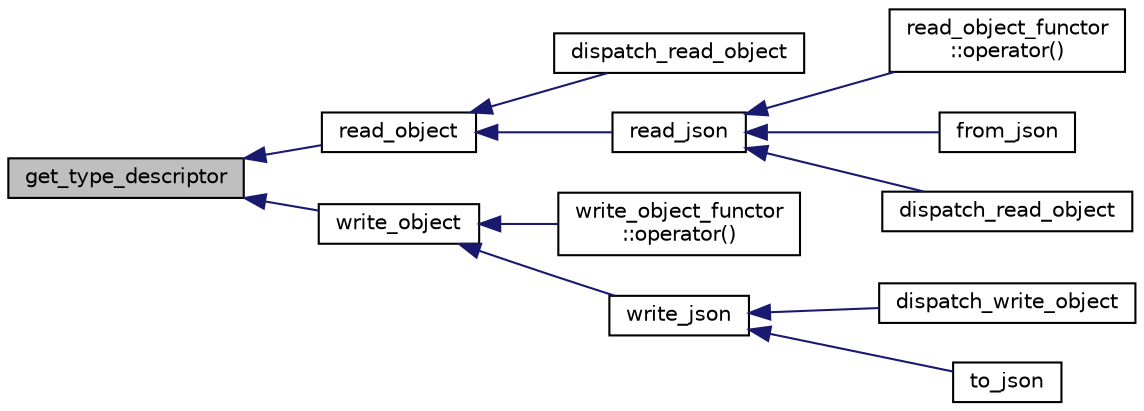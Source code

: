 digraph "get_type_descriptor"
{
  edge [fontname="Helvetica",fontsize="10",labelfontname="Helvetica",labelfontsize="10"];
  node [fontname="Helvetica",fontsize="10",shape=record];
  rankdir="LR";
  Node20 [label="get_type_descriptor",height=0.2,width=0.4,color="black", fillcolor="grey75", style="filled", fontcolor="black"];
  Node20 -> Node21 [dir="back",color="midnightblue",fontsize="10",style="solid",fontname="Helvetica"];
  Node21 [label="read_object",height=0.2,width=0.4,color="black", fillcolor="white", style="filled",URL="$json_8h.html#a463008c76930c6b3c0100c01a48b4a33"];
  Node21 -> Node22 [dir="back",color="midnightblue",fontsize="10",style="solid",fontname="Helvetica"];
  Node22 [label="dispatch_read_object",height=0.2,width=0.4,color="black", fillcolor="white", style="filled",URL="$array__type__descriptor_8h.html#a3f4487b5df37f4a8451a2e7056a44fc8"];
  Node21 -> Node23 [dir="back",color="midnightblue",fontsize="10",style="solid",fontname="Helvetica"];
  Node23 [label="read_json",height=0.2,width=0.4,color="black", fillcolor="white", style="filled",URL="$json_8h.html#a9b7e08d20f9e4845b43908184630ee87"];
  Node23 -> Node24 [dir="back",color="midnightblue",fontsize="10",style="solid",fontname="Helvetica"];
  Node24 [label="read_object_functor\l::operator()",height=0.2,width=0.4,color="black", fillcolor="white", style="filled",URL="$classread__object__functor.html#a18847d1200f57601a258328174332582"];
  Node23 -> Node25 [dir="back",color="midnightblue",fontsize="10",style="solid",fontname="Helvetica"];
  Node25 [label="from_json",height=0.2,width=0.4,color="black", fillcolor="white", style="filled",URL="$json_8h.html#a59358a3ea8fcbc6cf7b53ad20684f8db"];
  Node23 -> Node26 [dir="back",color="midnightblue",fontsize="10",style="solid",fontname="Helvetica"];
  Node26 [label="dispatch_read_object",height=0.2,width=0.4,color="black", fillcolor="white", style="filled",URL="$map__type__descriptor_8h.html#a0f77cb57ce9c4d82bdb5519eafb542e6"];
  Node20 -> Node27 [dir="back",color="midnightblue",fontsize="10",style="solid",fontname="Helvetica"];
  Node27 [label="write_object",height=0.2,width=0.4,color="black", fillcolor="white", style="filled",URL="$json_8h.html#add1608bff3bc50f6f498f20fcef44be1"];
  Node27 -> Node28 [dir="back",color="midnightblue",fontsize="10",style="solid",fontname="Helvetica"];
  Node28 [label="write_object_functor\l::operator()",height=0.2,width=0.4,color="black", fillcolor="white", style="filled",URL="$classwrite__object__functor.html#a3b578a2bcfa528cf3d76ac1a7079f448"];
  Node27 -> Node29 [dir="back",color="midnightblue",fontsize="10",style="solid",fontname="Helvetica"];
  Node29 [label="write_json",height=0.2,width=0.4,color="black", fillcolor="white", style="filled",URL="$json_8h.html#a783400e6601ed872ab20d780fd558b34"];
  Node29 -> Node30 [dir="back",color="midnightblue",fontsize="10",style="solid",fontname="Helvetica"];
  Node30 [label="dispatch_write_object",height=0.2,width=0.4,color="black", fillcolor="white", style="filled",URL="$array__type__descriptor_8h.html#a30b6b2edbdf0593fd0d40edf6e55975f"];
  Node29 -> Node31 [dir="back",color="midnightblue",fontsize="10",style="solid",fontname="Helvetica"];
  Node31 [label="to_json",height=0.2,width=0.4,color="black", fillcolor="white", style="filled",URL="$json_8h.html#ad9088385ebeacfba9a8445a6a4a5a138"];
}
